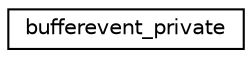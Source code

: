 digraph G
{
  edge [fontname="Helvetica",fontsize="10",labelfontname="Helvetica",labelfontsize="10"];
  node [fontname="Helvetica",fontsize="10",shape=record];
  rankdir="LR";
  Node1 [label="bufferevent_private",height=0.2,width=0.4,color="black", fillcolor="white", style="filled",URL="$structbufferevent__private.html"];
}
